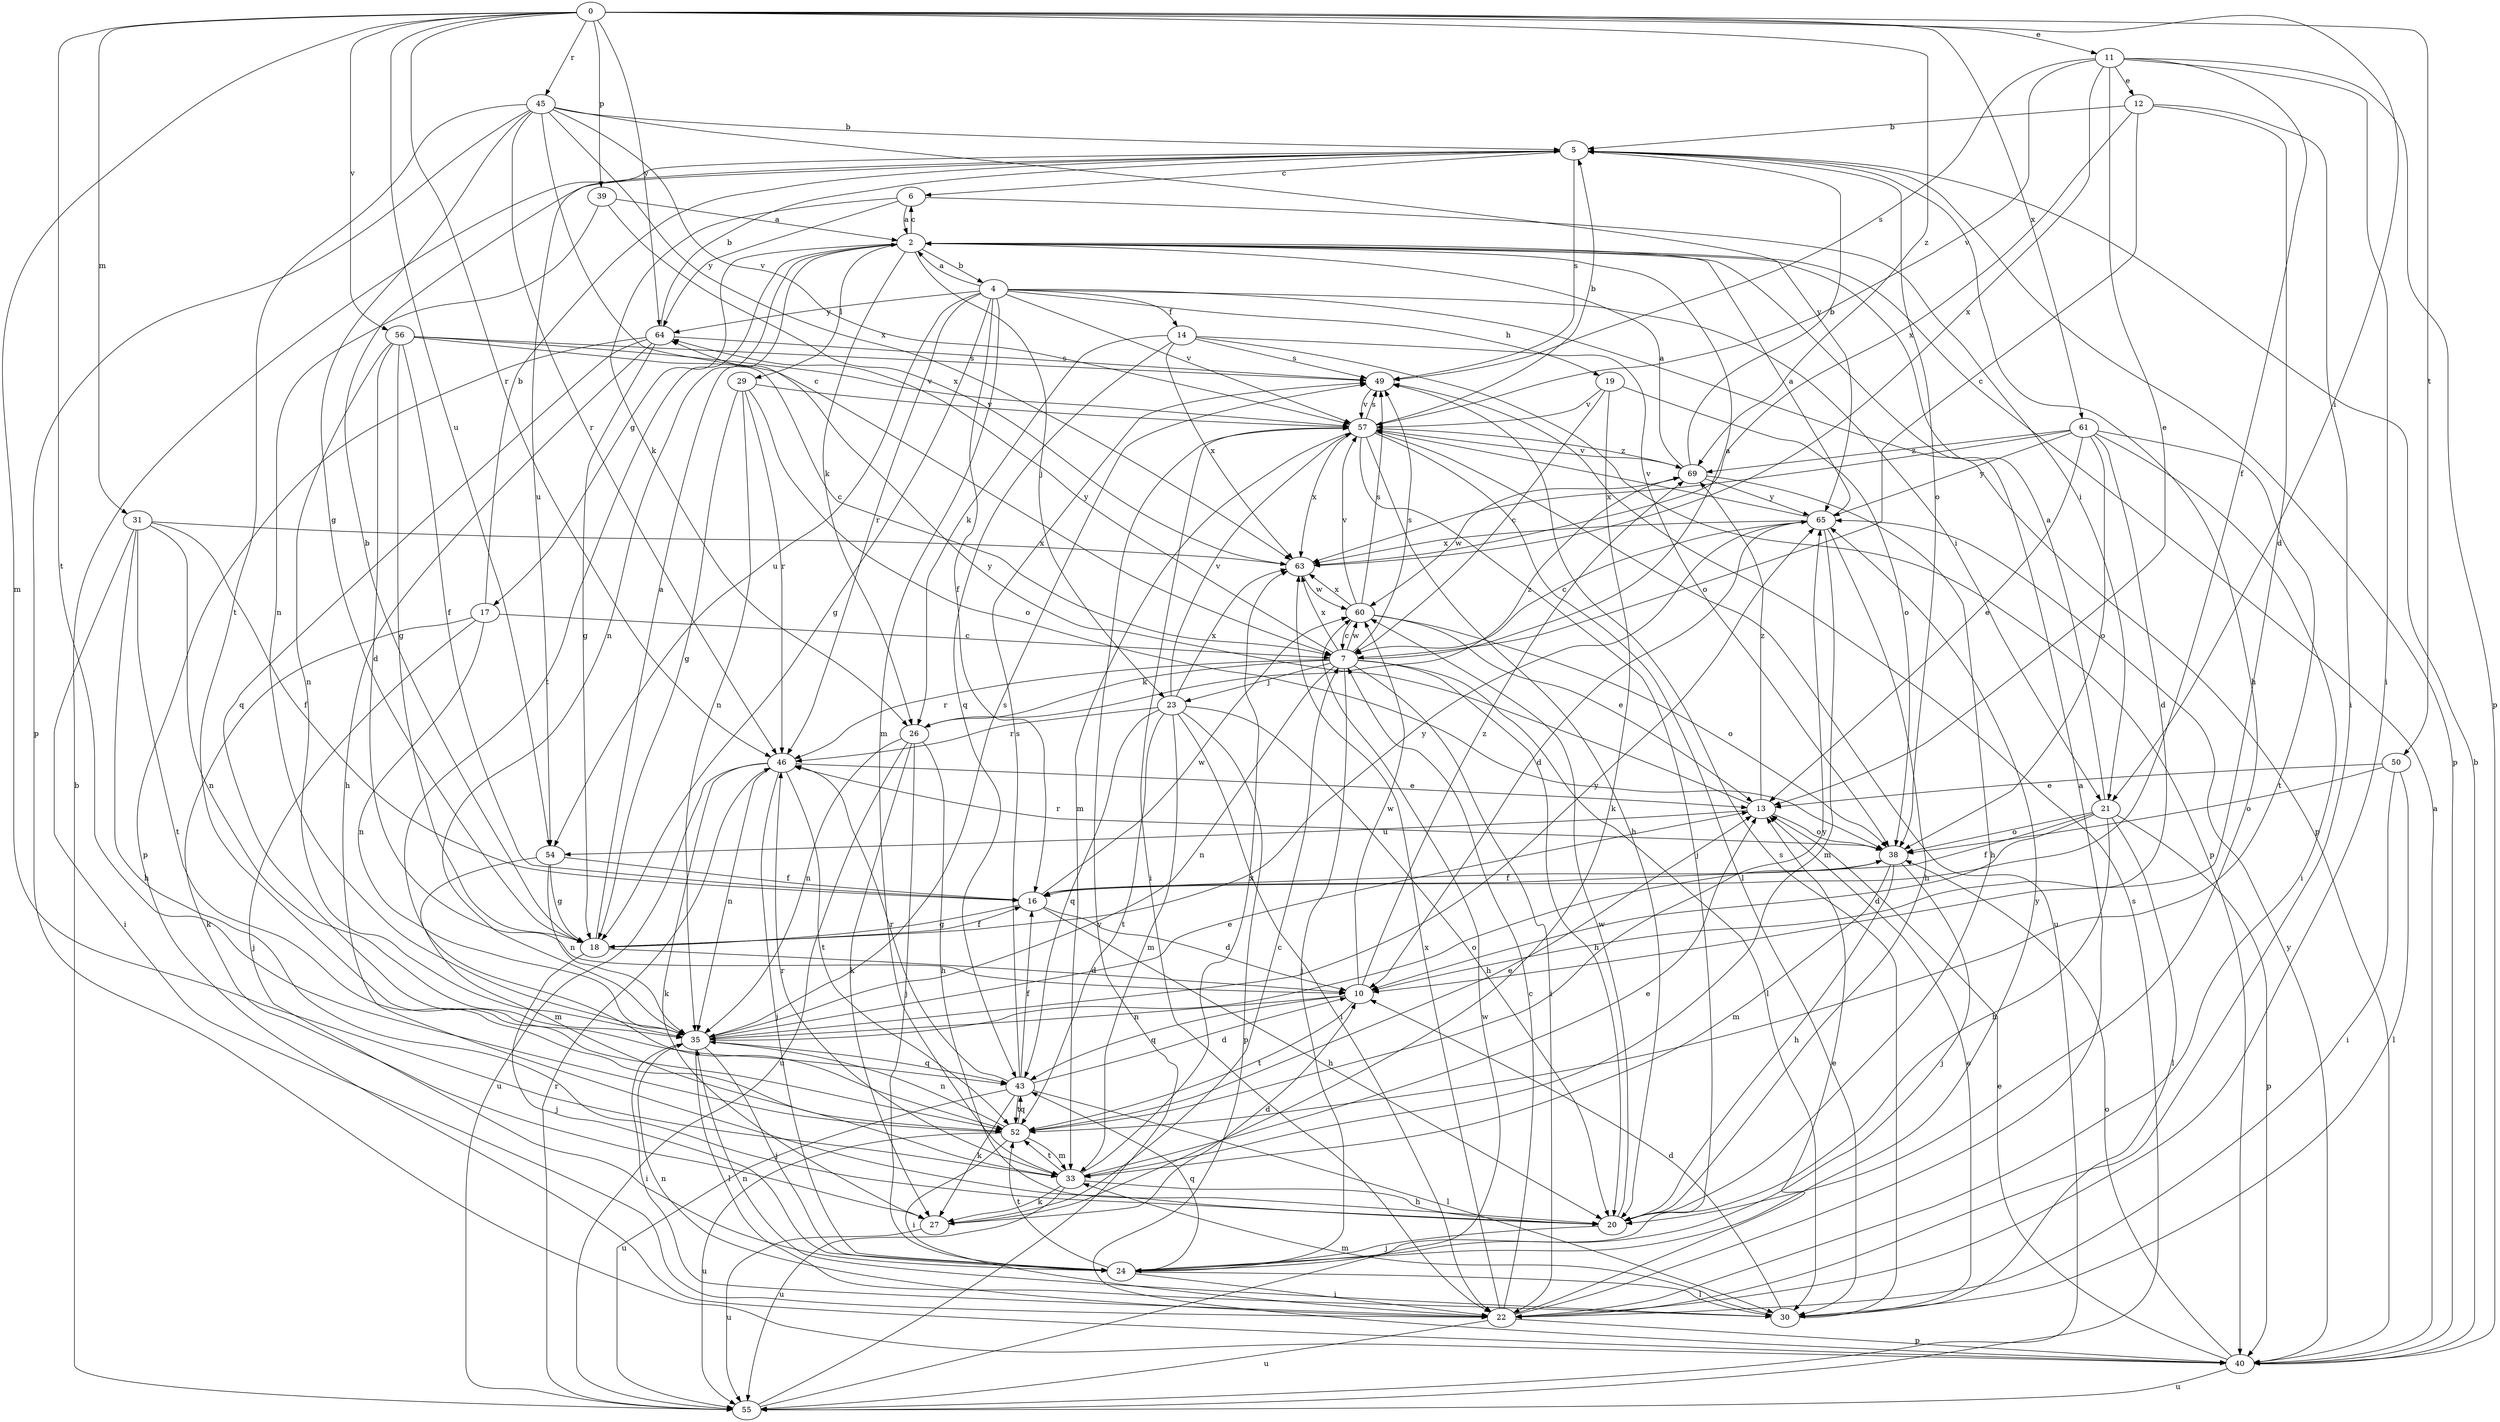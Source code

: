 strict digraph  {
0;
2;
4;
5;
6;
7;
10;
11;
12;
13;
14;
16;
17;
18;
19;
20;
21;
22;
23;
24;
26;
27;
29;
30;
31;
33;
35;
38;
39;
40;
43;
45;
46;
49;
50;
52;
54;
55;
56;
57;
60;
61;
63;
64;
65;
69;
0 -> 11  [label=e];
0 -> 21  [label=i];
0 -> 31  [label=m];
0 -> 33  [label=m];
0 -> 39  [label=p];
0 -> 45  [label=r];
0 -> 46  [label=r];
0 -> 50  [label=t];
0 -> 52  [label=t];
0 -> 54  [label=u];
0 -> 56  [label=v];
0 -> 61  [label=x];
0 -> 64  [label=y];
0 -> 69  [label=z];
2 -> 4  [label=b];
2 -> 6  [label=c];
2 -> 17  [label=g];
2 -> 23  [label=j];
2 -> 26  [label=k];
2 -> 29  [label=l];
2 -> 35  [label=n];
2 -> 52  [label=t];
4 -> 2  [label=a];
4 -> 14  [label=f];
4 -> 16  [label=f];
4 -> 18  [label=g];
4 -> 19  [label=h];
4 -> 21  [label=i];
4 -> 33  [label=m];
4 -> 40  [label=p];
4 -> 46  [label=r];
4 -> 54  [label=u];
4 -> 57  [label=v];
4 -> 64  [label=y];
5 -> 6  [label=c];
5 -> 20  [label=h];
5 -> 38  [label=o];
5 -> 40  [label=p];
5 -> 49  [label=s];
5 -> 54  [label=u];
6 -> 2  [label=a];
6 -> 21  [label=i];
6 -> 26  [label=k];
6 -> 64  [label=y];
7 -> 2  [label=a];
7 -> 20  [label=h];
7 -> 22  [label=i];
7 -> 23  [label=j];
7 -> 24  [label=j];
7 -> 26  [label=k];
7 -> 30  [label=l];
7 -> 35  [label=n];
7 -> 46  [label=r];
7 -> 49  [label=s];
7 -> 60  [label=w];
7 -> 63  [label=x];
7 -> 64  [label=y];
10 -> 35  [label=n];
10 -> 43  [label=q];
10 -> 52  [label=t];
10 -> 60  [label=w];
10 -> 69  [label=z];
11 -> 12  [label=e];
11 -> 13  [label=e];
11 -> 16  [label=f];
11 -> 22  [label=i];
11 -> 40  [label=p];
11 -> 49  [label=s];
11 -> 57  [label=v];
11 -> 63  [label=x];
12 -> 5  [label=b];
12 -> 7  [label=c];
12 -> 10  [label=d];
12 -> 22  [label=i];
12 -> 63  [label=x];
13 -> 38  [label=o];
13 -> 54  [label=u];
13 -> 64  [label=y];
13 -> 69  [label=z];
14 -> 26  [label=k];
14 -> 38  [label=o];
14 -> 40  [label=p];
14 -> 43  [label=q];
14 -> 49  [label=s];
14 -> 63  [label=x];
16 -> 10  [label=d];
16 -> 18  [label=g];
16 -> 20  [label=h];
16 -> 60  [label=w];
17 -> 5  [label=b];
17 -> 7  [label=c];
17 -> 24  [label=j];
17 -> 27  [label=k];
17 -> 35  [label=n];
18 -> 2  [label=a];
18 -> 5  [label=b];
18 -> 10  [label=d];
18 -> 16  [label=f];
18 -> 24  [label=j];
18 -> 65  [label=y];
19 -> 7  [label=c];
19 -> 27  [label=k];
19 -> 38  [label=o];
19 -> 57  [label=v];
20 -> 24  [label=j];
20 -> 60  [label=w];
21 -> 2  [label=a];
21 -> 10  [label=d];
21 -> 16  [label=f];
21 -> 20  [label=h];
21 -> 30  [label=l];
21 -> 38  [label=o];
21 -> 40  [label=p];
22 -> 2  [label=a];
22 -> 7  [label=c];
22 -> 13  [label=e];
22 -> 35  [label=n];
22 -> 40  [label=p];
22 -> 55  [label=u];
22 -> 63  [label=x];
23 -> 20  [label=h];
23 -> 22  [label=i];
23 -> 33  [label=m];
23 -> 40  [label=p];
23 -> 43  [label=q];
23 -> 46  [label=r];
23 -> 52  [label=t];
23 -> 57  [label=v];
23 -> 63  [label=x];
24 -> 22  [label=i];
24 -> 30  [label=l];
24 -> 43  [label=q];
24 -> 52  [label=t];
24 -> 65  [label=y];
26 -> 20  [label=h];
26 -> 24  [label=j];
26 -> 27  [label=k];
26 -> 35  [label=n];
26 -> 55  [label=u];
26 -> 69  [label=z];
27 -> 7  [label=c];
27 -> 10  [label=d];
27 -> 55  [label=u];
29 -> 18  [label=g];
29 -> 35  [label=n];
29 -> 38  [label=o];
29 -> 46  [label=r];
29 -> 57  [label=v];
30 -> 10  [label=d];
30 -> 13  [label=e];
30 -> 33  [label=m];
30 -> 35  [label=n];
30 -> 49  [label=s];
31 -> 16  [label=f];
31 -> 20  [label=h];
31 -> 22  [label=i];
31 -> 35  [label=n];
31 -> 52  [label=t];
31 -> 63  [label=x];
33 -> 13  [label=e];
33 -> 20  [label=h];
33 -> 27  [label=k];
33 -> 46  [label=r];
33 -> 52  [label=t];
33 -> 55  [label=u];
33 -> 63  [label=x];
35 -> 13  [label=e];
35 -> 22  [label=i];
35 -> 24  [label=j];
35 -> 30  [label=l];
35 -> 38  [label=o];
35 -> 43  [label=q];
35 -> 49  [label=s];
35 -> 65  [label=y];
38 -> 16  [label=f];
38 -> 20  [label=h];
38 -> 24  [label=j];
38 -> 33  [label=m];
38 -> 46  [label=r];
39 -> 2  [label=a];
39 -> 35  [label=n];
39 -> 63  [label=x];
40 -> 2  [label=a];
40 -> 5  [label=b];
40 -> 13  [label=e];
40 -> 38  [label=o];
40 -> 55  [label=u];
40 -> 65  [label=y];
43 -> 10  [label=d];
43 -> 16  [label=f];
43 -> 27  [label=k];
43 -> 30  [label=l];
43 -> 46  [label=r];
43 -> 49  [label=s];
43 -> 52  [label=t];
43 -> 55  [label=u];
45 -> 5  [label=b];
45 -> 7  [label=c];
45 -> 18  [label=g];
45 -> 40  [label=p];
45 -> 46  [label=r];
45 -> 52  [label=t];
45 -> 57  [label=v];
45 -> 63  [label=x];
45 -> 65  [label=y];
46 -> 13  [label=e];
46 -> 24  [label=j];
46 -> 27  [label=k];
46 -> 35  [label=n];
46 -> 52  [label=t];
46 -> 55  [label=u];
49 -> 57  [label=v];
50 -> 13  [label=e];
50 -> 22  [label=i];
50 -> 30  [label=l];
50 -> 38  [label=o];
52 -> 13  [label=e];
52 -> 22  [label=i];
52 -> 33  [label=m];
52 -> 35  [label=n];
52 -> 43  [label=q];
52 -> 55  [label=u];
52 -> 65  [label=y];
54 -> 16  [label=f];
54 -> 18  [label=g];
54 -> 33  [label=m];
54 -> 35  [label=n];
55 -> 5  [label=b];
55 -> 46  [label=r];
55 -> 49  [label=s];
55 -> 57  [label=v];
55 -> 60  [label=w];
56 -> 7  [label=c];
56 -> 10  [label=d];
56 -> 16  [label=f];
56 -> 18  [label=g];
56 -> 35  [label=n];
56 -> 49  [label=s];
56 -> 57  [label=v];
57 -> 5  [label=b];
57 -> 20  [label=h];
57 -> 22  [label=i];
57 -> 24  [label=j];
57 -> 30  [label=l];
57 -> 33  [label=m];
57 -> 49  [label=s];
57 -> 55  [label=u];
57 -> 63  [label=x];
57 -> 69  [label=z];
60 -> 7  [label=c];
60 -> 13  [label=e];
60 -> 38  [label=o];
60 -> 49  [label=s];
60 -> 57  [label=v];
60 -> 63  [label=x];
61 -> 10  [label=d];
61 -> 13  [label=e];
61 -> 22  [label=i];
61 -> 38  [label=o];
61 -> 52  [label=t];
61 -> 63  [label=x];
61 -> 65  [label=y];
61 -> 69  [label=z];
63 -> 60  [label=w];
64 -> 5  [label=b];
64 -> 18  [label=g];
64 -> 20  [label=h];
64 -> 40  [label=p];
64 -> 43  [label=q];
64 -> 49  [label=s];
65 -> 2  [label=a];
65 -> 7  [label=c];
65 -> 10  [label=d];
65 -> 20  [label=h];
65 -> 33  [label=m];
65 -> 57  [label=v];
65 -> 63  [label=x];
69 -> 2  [label=a];
69 -> 5  [label=b];
69 -> 20  [label=h];
69 -> 57  [label=v];
69 -> 60  [label=w];
69 -> 65  [label=y];
}
